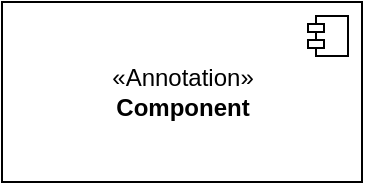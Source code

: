<mxfile version="20.8.16" type="device"><diagram name="Component-diagram" id="YmcYPrWvH9hQ6OmVuX8u"><mxGraphModel dx="1434" dy="854" grid="1" gridSize="10" guides="1" tooltips="1" connect="1" arrows="1" fold="1" page="1" pageScale="1" pageWidth="827" pageHeight="1169" math="0" shadow="0"><root><mxCell id="0"/><mxCell id="1" parent="0"/><mxCell id="eU055gqDLtchlZAsTzEO-1" value="&amp;laquo;Annotation&amp;raquo;&lt;br/&gt;&lt;b&gt;Component&lt;/b&gt;" style="html=1;dropTarget=0;" vertex="1" parent="1"><mxGeometry x="120" y="290" width="180" height="90" as="geometry"/></mxCell><mxCell id="eU055gqDLtchlZAsTzEO-2" value="" style="shape=module;jettyWidth=8;jettyHeight=4;" vertex="1" parent="eU055gqDLtchlZAsTzEO-1"><mxGeometry x="1" width="20" height="20" relative="1" as="geometry"><mxPoint x="-27" y="7" as="offset"/></mxGeometry></mxCell></root></mxGraphModel></diagram></mxfile>